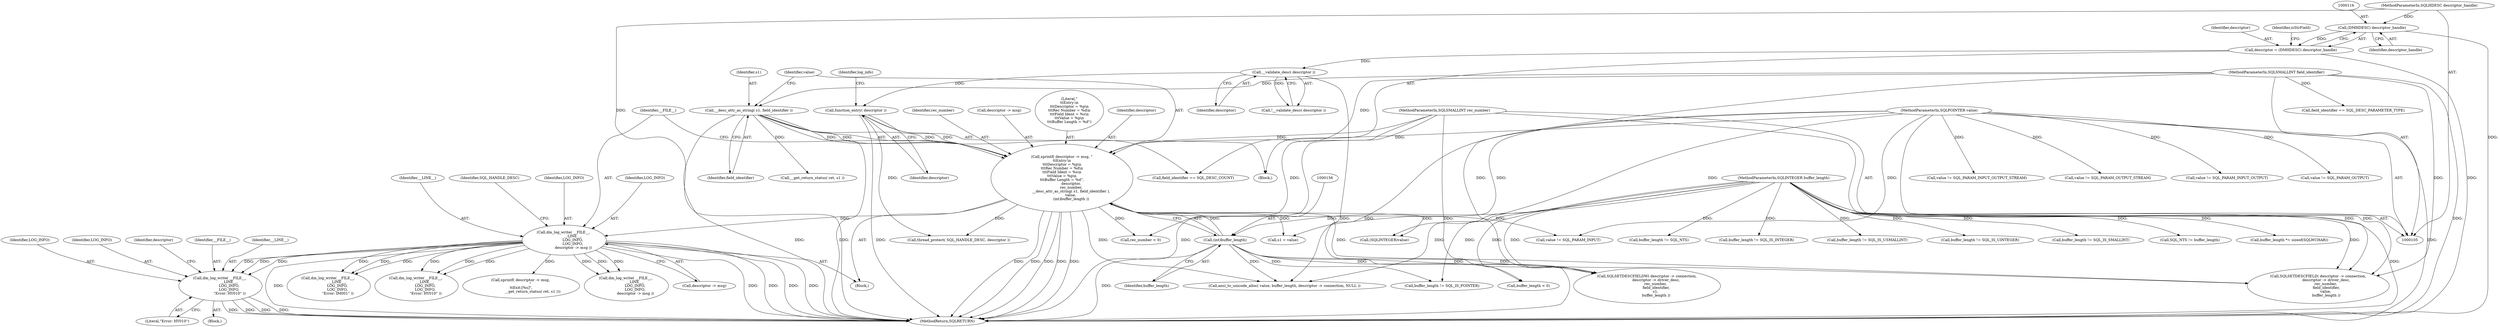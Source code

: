 digraph "0_unixODBC_45ef78e037f578b15fc58938a3a3251655e71d6f#diff-d52750c7ba4e594410438569d8e2963aL24@API" {
"1000236" [label="(Call,dm_log_write( __FILE__, \n                __LINE__, \n                LOG_INFO, \n                LOG_INFO, \n                \"Error: HY010\" ))"];
"1000158" [label="(Call,dm_log_write( __FILE__, \n                __LINE__, \n                LOG_INFO, \n                LOG_INFO, \n                descriptor -> msg ))"];
"1000144" [label="(Call,sprintf( descriptor -> msg, \"\n\t\tEntry:\\n\n\t\t\tDescriptor = %p\\n\n\t\t\tRec Number = %d\\n\n\t\t\tField Ident = %s\\n\n\t\t\tValue = %p\\n\n\t\t\tBuffer Length = %d\",\n                descriptor,\n                rec_number,\n                __desc_attr_as_string( s1, field_identifier ),\n                value, \n                (int)buffer_length ))"];
"1000137" [label="(Call,function_entry( descriptor ))"];
"1000126" [label="(Call,__validate_desc( descriptor ))"];
"1000113" [label="(Call,descriptor = (DMHDESC) descriptor_handle)"];
"1000115" [label="(Call,(DMHDESC) descriptor_handle)"];
"1000106" [label="(MethodParameterIn,SQLHDESC descriptor_handle)"];
"1000107" [label="(MethodParameterIn,SQLSMALLINT rec_number)"];
"1000151" [label="(Call,__desc_attr_as_string( s1, field_identifier ))"];
"1000108" [label="(MethodParameterIn,SQLSMALLINT field_identifier)"];
"1000109" [label="(MethodParameterIn,SQLPOINTER value)"];
"1000155" [label="(Call,(int)buffer_length)"];
"1000110" [label="(MethodParameterIn,SQLINTEGER buffer_length)"];
"1000143" [label="(Block,)"];
"1000576" [label="(Call,__get_return_status( ret, s1 ))"];
"1000161" [label="(Identifier,LOG_INFO)"];
"1000241" [label="(Literal,\"Error: HY010\")"];
"1000440" [label="(Call,value != SQL_PARAM_OUTPUT_STREAM)"];
"1000541" [label="(Call,dm_log_write( __FILE__, \n                __LINE__, \n                LOG_INFO, \n                LOG_INFO, \n                \"Error: IM001\" ))"];
"1000239" [label="(Identifier,LOG_INFO)"];
"1000114" [label="(Identifier,descriptor)"];
"1000137" [label="(Call,function_entry( descriptor ))"];
"1000366" [label="(Call,buffer_length != SQL_NTS)"];
"1000592" [label="(MethodReturn,SQLRETURN)"];
"1000150" [label="(Identifier,rec_number)"];
"1000141" [label="(Identifier,log_info)"];
"1000155" [label="(Call,(int)buffer_length)"];
"1000166" [label="(Call,thread_protect( SQL_HANDLE_DESC, descriptor ))"];
"1000125" [label="(Call,!__validate_desc( descriptor ))"];
"1000115" [label="(Call,(DMHDESC) descriptor_handle)"];
"1000152" [label="(Identifier,s1)"];
"1000433" [label="(Call,value != SQL_PARAM_INPUT_OUTPUT)"];
"1000429" [label="(Call,value != SQL_PARAM_OUTPUT)"];
"1000159" [label="(Identifier,__FILE__)"];
"1000521" [label="(Call,SQLSETDESCFIELDW( descriptor -> connection,\n                descriptor -> driver_desc,\n                rec_number, \n                field_identifier,\n                s1, \n                buffer_length ))"];
"1000162" [label="(Identifier,LOG_INFO)"];
"1000110" [label="(MethodParameterIn,SQLINTEGER buffer_length)"];
"1000240" [label="(Identifier,LOG_INFO)"];
"1000145" [label="(Call,descriptor -> msg)"];
"1000138" [label="(Identifier,descriptor)"];
"1000395" [label="(Call,(SQLINTEGER)value)"];
"1000127" [label="(Identifier,descriptor)"];
"1000108" [label="(MethodParameterIn,SQLSMALLINT field_identifier)"];
"1000178" [label="(Call,dm_log_write( __FILE__, \n                __LINE__, \n                LOG_INFO, \n                LOG_INFO, \n                \"Error: HY010\" ))"];
"1000144" [label="(Call,sprintf( descriptor -> msg, \"\n\t\tEntry:\\n\n\t\t\tDescriptor = %p\\n\n\t\t\tRec Number = %d\\n\n\t\t\tField Ident = %s\\n\n\t\t\tValue = %p\\n\n\t\t\tBuffer Length = %d\",\n                descriptor,\n                rec_number,\n                __desc_attr_as_string( s1, field_identifier ),\n                value, \n                (int)buffer_length ))"];
"1000126" [label="(Call,__validate_desc( descriptor ))"];
"1000157" [label="(Identifier,buffer_length)"];
"1000341" [label="(Call,buffer_length != SQL_IS_POINTER)"];
"1000345" [label="(Call,buffer_length != SQL_IS_INTEGER)"];
"1000236" [label="(Call,dm_log_write( __FILE__, \n                __LINE__, \n                LOG_INFO, \n                LOG_INFO, \n                \"Error: HY010\" ))"];
"1000571" [label="(Call,sprintf( descriptor -> msg, \n                \"\n\t\tExit:[%s]\",\n                    __get_return_status( ret, s1 )))"];
"1000498" [label="(Call,ansi_to_unicode_alloc( value, buffer_length, descriptor -> connection, NULL ))"];
"1000117" [label="(Identifier,descriptor_handle)"];
"1000363" [label="(Call,buffer_length < 0)"];
"1000107" [label="(MethodParameterIn,SQLSMALLINT rec_number)"];
"1000106" [label="(MethodParameterIn,SQLHDESC descriptor_handle)"];
"1000356" [label="(Call,buffer_length != SQL_IS_USMALLINT)"];
"1000579" [label="(Call,dm_log_write( __FILE__, \n                __LINE__, \n                LOG_INFO, \n                LOG_INFO, \n                descriptor -> msg ))"];
"1000235" [label="(Block,)"];
"1000425" [label="(Call,value != SQL_PARAM_INPUT)"];
"1000111" [label="(Block,)"];
"1000245" [label="(Identifier,descriptor)"];
"1000516" [label="(Call,s1 = value)"];
"1000237" [label="(Identifier,__FILE__)"];
"1000158" [label="(Call,dm_log_write( __FILE__, \n                __LINE__, \n                LOG_INFO, \n                LOG_INFO, \n                descriptor -> msg ))"];
"1000437" [label="(Call,value != SQL_PARAM_INPUT_OUTPUT_STREAM)"];
"1000148" [label="(Literal,\"\n\t\tEntry:\\n\n\t\t\tDescriptor = %p\\n\n\t\t\tRec Number = %d\\n\n\t\t\tField Ident = %s\\n\n\t\t\tValue = %p\\n\n\t\t\tBuffer Length = %d\")"];
"1000349" [label="(Call,buffer_length != SQL_IS_UINTEGER)"];
"1000163" [label="(Call,descriptor -> msg)"];
"1000238" [label="(Identifier,__LINE__)"];
"1000149" [label="(Identifier,descriptor)"];
"1000113" [label="(Call,descriptor = (DMHDESC) descriptor_handle)"];
"1000109" [label="(MethodParameterIn,SQLPOINTER value)"];
"1000153" [label="(Identifier,field_identifier)"];
"1000154" [label="(Identifier,value)"];
"1000421" [label="(Call,field_identifier == SQL_DESC_PARAMETER_TYPE)"];
"1000122" [label="(Identifier,isStrField)"];
"1000160" [label="(Identifier,__LINE__)"];
"1000353" [label="(Call,buffer_length != SQL_IS_SMALLINT)"];
"1000506" [label="(Call,SQL_NTS != buffer_length)"];
"1000471" [label="(Call,SQLSETDESCFIELD( descriptor -> connection,\n              descriptor -> driver_desc,\n              rec_number, \n              field_identifier,\n              value, \n              buffer_length ))"];
"1000167" [label="(Identifier,SQL_HANDLE_DESC)"];
"1000510" [label="(Call,buffer_length *= sizeof(SQLWCHAR))"];
"1000151" [label="(Call,__desc_attr_as_string( s1, field_identifier ))"];
"1000391" [label="(Call,field_identifier == SQL_DESC_COUNT)"];
"1000262" [label="(Call,rec_number < 0)"];
"1000236" -> "1000235"  [label="AST: "];
"1000236" -> "1000241"  [label="CFG: "];
"1000237" -> "1000236"  [label="AST: "];
"1000238" -> "1000236"  [label="AST: "];
"1000239" -> "1000236"  [label="AST: "];
"1000240" -> "1000236"  [label="AST: "];
"1000241" -> "1000236"  [label="AST: "];
"1000245" -> "1000236"  [label="CFG: "];
"1000236" -> "1000592"  [label="DDG: "];
"1000236" -> "1000592"  [label="DDG: "];
"1000236" -> "1000592"  [label="DDG: "];
"1000236" -> "1000592"  [label="DDG: "];
"1000158" -> "1000236"  [label="DDG: "];
"1000158" -> "1000236"  [label="DDG: "];
"1000158" -> "1000236"  [label="DDG: "];
"1000158" -> "1000143"  [label="AST: "];
"1000158" -> "1000163"  [label="CFG: "];
"1000159" -> "1000158"  [label="AST: "];
"1000160" -> "1000158"  [label="AST: "];
"1000161" -> "1000158"  [label="AST: "];
"1000162" -> "1000158"  [label="AST: "];
"1000163" -> "1000158"  [label="AST: "];
"1000167" -> "1000158"  [label="CFG: "];
"1000158" -> "1000592"  [label="DDG: "];
"1000158" -> "1000592"  [label="DDG: "];
"1000158" -> "1000592"  [label="DDG: "];
"1000158" -> "1000592"  [label="DDG: "];
"1000158" -> "1000592"  [label="DDG: "];
"1000144" -> "1000158"  [label="DDG: "];
"1000158" -> "1000178"  [label="DDG: "];
"1000158" -> "1000178"  [label="DDG: "];
"1000158" -> "1000178"  [label="DDG: "];
"1000158" -> "1000541"  [label="DDG: "];
"1000158" -> "1000541"  [label="DDG: "];
"1000158" -> "1000541"  [label="DDG: "];
"1000158" -> "1000571"  [label="DDG: "];
"1000158" -> "1000579"  [label="DDG: "];
"1000158" -> "1000579"  [label="DDG: "];
"1000158" -> "1000579"  [label="DDG: "];
"1000144" -> "1000143"  [label="AST: "];
"1000144" -> "1000155"  [label="CFG: "];
"1000145" -> "1000144"  [label="AST: "];
"1000148" -> "1000144"  [label="AST: "];
"1000149" -> "1000144"  [label="AST: "];
"1000150" -> "1000144"  [label="AST: "];
"1000151" -> "1000144"  [label="AST: "];
"1000154" -> "1000144"  [label="AST: "];
"1000155" -> "1000144"  [label="AST: "];
"1000159" -> "1000144"  [label="CFG: "];
"1000144" -> "1000592"  [label="DDG: "];
"1000144" -> "1000592"  [label="DDG: "];
"1000144" -> "1000592"  [label="DDG: "];
"1000144" -> "1000592"  [label="DDG: "];
"1000144" -> "1000592"  [label="DDG: "];
"1000137" -> "1000144"  [label="DDG: "];
"1000107" -> "1000144"  [label="DDG: "];
"1000151" -> "1000144"  [label="DDG: "];
"1000151" -> "1000144"  [label="DDG: "];
"1000109" -> "1000144"  [label="DDG: "];
"1000155" -> "1000144"  [label="DDG: "];
"1000144" -> "1000166"  [label="DDG: "];
"1000144" -> "1000262"  [label="DDG: "];
"1000144" -> "1000395"  [label="DDG: "];
"1000144" -> "1000425"  [label="DDG: "];
"1000144" -> "1000471"  [label="DDG: "];
"1000144" -> "1000498"  [label="DDG: "];
"1000144" -> "1000516"  [label="DDG: "];
"1000137" -> "1000111"  [label="AST: "];
"1000137" -> "1000138"  [label="CFG: "];
"1000138" -> "1000137"  [label="AST: "];
"1000141" -> "1000137"  [label="CFG: "];
"1000137" -> "1000592"  [label="DDG: "];
"1000126" -> "1000137"  [label="DDG: "];
"1000137" -> "1000166"  [label="DDG: "];
"1000126" -> "1000125"  [label="AST: "];
"1000126" -> "1000127"  [label="CFG: "];
"1000127" -> "1000126"  [label="AST: "];
"1000125" -> "1000126"  [label="CFG: "];
"1000126" -> "1000592"  [label="DDG: "];
"1000126" -> "1000125"  [label="DDG: "];
"1000113" -> "1000126"  [label="DDG: "];
"1000113" -> "1000111"  [label="AST: "];
"1000113" -> "1000115"  [label="CFG: "];
"1000114" -> "1000113"  [label="AST: "];
"1000115" -> "1000113"  [label="AST: "];
"1000122" -> "1000113"  [label="CFG: "];
"1000113" -> "1000592"  [label="DDG: "];
"1000115" -> "1000113"  [label="DDG: "];
"1000115" -> "1000117"  [label="CFG: "];
"1000116" -> "1000115"  [label="AST: "];
"1000117" -> "1000115"  [label="AST: "];
"1000115" -> "1000592"  [label="DDG: "];
"1000106" -> "1000115"  [label="DDG: "];
"1000106" -> "1000105"  [label="AST: "];
"1000106" -> "1000592"  [label="DDG: "];
"1000107" -> "1000105"  [label="AST: "];
"1000107" -> "1000592"  [label="DDG: "];
"1000107" -> "1000262"  [label="DDG: "];
"1000107" -> "1000471"  [label="DDG: "];
"1000107" -> "1000521"  [label="DDG: "];
"1000151" -> "1000153"  [label="CFG: "];
"1000152" -> "1000151"  [label="AST: "];
"1000153" -> "1000151"  [label="AST: "];
"1000154" -> "1000151"  [label="CFG: "];
"1000151" -> "1000592"  [label="DDG: "];
"1000151" -> "1000592"  [label="DDG: "];
"1000108" -> "1000151"  [label="DDG: "];
"1000151" -> "1000391"  [label="DDG: "];
"1000151" -> "1000576"  [label="DDG: "];
"1000108" -> "1000105"  [label="AST: "];
"1000108" -> "1000592"  [label="DDG: "];
"1000108" -> "1000391"  [label="DDG: "];
"1000108" -> "1000421"  [label="DDG: "];
"1000108" -> "1000471"  [label="DDG: "];
"1000108" -> "1000521"  [label="DDG: "];
"1000109" -> "1000105"  [label="AST: "];
"1000109" -> "1000592"  [label="DDG: "];
"1000109" -> "1000395"  [label="DDG: "];
"1000109" -> "1000425"  [label="DDG: "];
"1000109" -> "1000429"  [label="DDG: "];
"1000109" -> "1000433"  [label="DDG: "];
"1000109" -> "1000437"  [label="DDG: "];
"1000109" -> "1000440"  [label="DDG: "];
"1000109" -> "1000471"  [label="DDG: "];
"1000109" -> "1000498"  [label="DDG: "];
"1000109" -> "1000516"  [label="DDG: "];
"1000155" -> "1000157"  [label="CFG: "];
"1000156" -> "1000155"  [label="AST: "];
"1000157" -> "1000155"  [label="AST: "];
"1000155" -> "1000592"  [label="DDG: "];
"1000110" -> "1000155"  [label="DDG: "];
"1000155" -> "1000341"  [label="DDG: "];
"1000155" -> "1000363"  [label="DDG: "];
"1000155" -> "1000471"  [label="DDG: "];
"1000155" -> "1000498"  [label="DDG: "];
"1000155" -> "1000521"  [label="DDG: "];
"1000110" -> "1000105"  [label="AST: "];
"1000110" -> "1000592"  [label="DDG: "];
"1000110" -> "1000341"  [label="DDG: "];
"1000110" -> "1000345"  [label="DDG: "];
"1000110" -> "1000349"  [label="DDG: "];
"1000110" -> "1000353"  [label="DDG: "];
"1000110" -> "1000356"  [label="DDG: "];
"1000110" -> "1000363"  [label="DDG: "];
"1000110" -> "1000366"  [label="DDG: "];
"1000110" -> "1000471"  [label="DDG: "];
"1000110" -> "1000498"  [label="DDG: "];
"1000110" -> "1000506"  [label="DDG: "];
"1000110" -> "1000510"  [label="DDG: "];
"1000110" -> "1000521"  [label="DDG: "];
}
